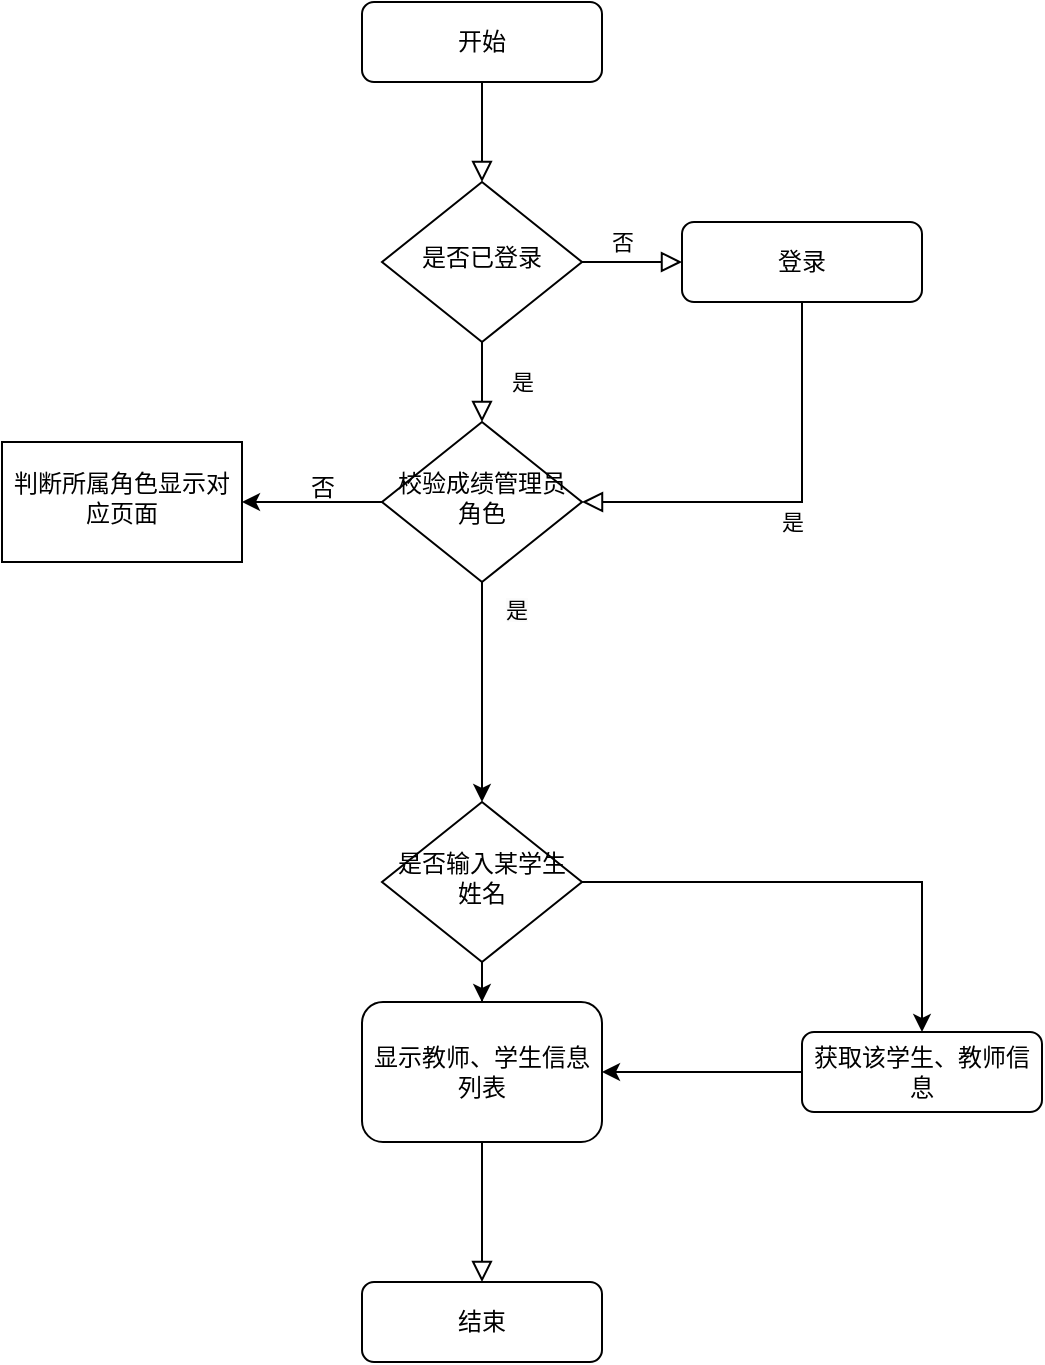 <mxfile version="21.8.2" type="github">
  <diagram name="第 1 页" id="2vn9aWxagcMAK8qqUG9f">
    <mxGraphModel dx="2261" dy="758" grid="1" gridSize="10" guides="1" tooltips="1" connect="1" arrows="1" fold="1" page="1" pageScale="1" pageWidth="827" pageHeight="1169" math="0" shadow="0">
      <root>
        <mxCell id="0" />
        <mxCell id="1" parent="0" />
        <mxCell id="6vcYFXe-PCnbKD1ETRrQ-1" value="" style="rounded=0;html=1;jettySize=auto;orthogonalLoop=1;fontSize=11;endArrow=block;endFill=0;endSize=8;strokeWidth=1;shadow=0;labelBackgroundColor=none;edgeStyle=orthogonalEdgeStyle;" edge="1" parent="1" source="6vcYFXe-PCnbKD1ETRrQ-2" target="6vcYFXe-PCnbKD1ETRrQ-5">
          <mxGeometry relative="1" as="geometry" />
        </mxCell>
        <mxCell id="6vcYFXe-PCnbKD1ETRrQ-2" value="开始" style="rounded=1;whiteSpace=wrap;html=1;fontSize=12;glass=0;strokeWidth=1;shadow=0;" vertex="1" parent="1">
          <mxGeometry x="160" y="80" width="120" height="40" as="geometry" />
        </mxCell>
        <mxCell id="6vcYFXe-PCnbKD1ETRrQ-3" value="是" style="rounded=0;html=1;jettySize=auto;orthogonalLoop=1;fontSize=11;endArrow=block;endFill=0;endSize=8;strokeWidth=1;shadow=0;labelBackgroundColor=none;edgeStyle=orthogonalEdgeStyle;" edge="1" parent="1" source="6vcYFXe-PCnbKD1ETRrQ-5" target="6vcYFXe-PCnbKD1ETRrQ-11">
          <mxGeometry y="20" relative="1" as="geometry">
            <mxPoint as="offset" />
          </mxGeometry>
        </mxCell>
        <mxCell id="6vcYFXe-PCnbKD1ETRrQ-4" value="否" style="edgeStyle=orthogonalEdgeStyle;rounded=0;html=1;jettySize=auto;orthogonalLoop=1;fontSize=11;endArrow=block;endFill=0;endSize=8;strokeWidth=1;shadow=0;labelBackgroundColor=none;" edge="1" parent="1" source="6vcYFXe-PCnbKD1ETRrQ-5" target="6vcYFXe-PCnbKD1ETRrQ-6">
          <mxGeometry x="-0.2" y="10" relative="1" as="geometry">
            <mxPoint as="offset" />
          </mxGeometry>
        </mxCell>
        <mxCell id="6vcYFXe-PCnbKD1ETRrQ-5" value="是否已登录" style="rhombus;whiteSpace=wrap;html=1;shadow=0;fontFamily=Helvetica;fontSize=12;align=center;strokeWidth=1;spacing=6;spacingTop=-4;" vertex="1" parent="1">
          <mxGeometry x="170" y="170" width="100" height="80" as="geometry" />
        </mxCell>
        <mxCell id="6vcYFXe-PCnbKD1ETRrQ-6" value="登录" style="rounded=1;whiteSpace=wrap;html=1;fontSize=12;glass=0;strokeWidth=1;shadow=0;" vertex="1" parent="1">
          <mxGeometry x="320" y="190" width="120" height="40" as="geometry" />
        </mxCell>
        <mxCell id="6vcYFXe-PCnbKD1ETRrQ-7" value="" style="rounded=0;html=1;jettySize=auto;orthogonalLoop=1;fontSize=11;endArrow=block;endFill=0;endSize=8;strokeWidth=1;shadow=0;labelBackgroundColor=none;edgeStyle=orthogonalEdgeStyle;exitX=0.5;exitY=1;exitDx=0;exitDy=0;" edge="1" parent="1" source="6vcYFXe-PCnbKD1ETRrQ-20" target="6vcYFXe-PCnbKD1ETRrQ-12">
          <mxGeometry x="0.343" y="20" relative="1" as="geometry">
            <mxPoint as="offset" />
          </mxGeometry>
        </mxCell>
        <mxCell id="6vcYFXe-PCnbKD1ETRrQ-8" value="是" style="edgeStyle=orthogonalEdgeStyle;rounded=0;html=1;jettySize=auto;orthogonalLoop=1;fontSize=11;endArrow=block;endFill=0;endSize=8;strokeWidth=1;shadow=0;labelBackgroundColor=none;exitX=0.5;exitY=1;exitDx=0;exitDy=0;entryX=1;entryY=0.5;entryDx=0;entryDy=0;" edge="1" parent="1" source="6vcYFXe-PCnbKD1ETRrQ-6" target="6vcYFXe-PCnbKD1ETRrQ-11">
          <mxGeometry y="10" relative="1" as="geometry">
            <mxPoint as="offset" />
          </mxGeometry>
        </mxCell>
        <mxCell id="6vcYFXe-PCnbKD1ETRrQ-10" value="" style="edgeStyle=orthogonalEdgeStyle;rounded=0;orthogonalLoop=1;jettySize=auto;html=1;" edge="1" parent="1" source="6vcYFXe-PCnbKD1ETRrQ-11" target="6vcYFXe-PCnbKD1ETRrQ-22">
          <mxGeometry relative="1" as="geometry" />
        </mxCell>
        <mxCell id="6vcYFXe-PCnbKD1ETRrQ-24" value="" style="edgeStyle=orthogonalEdgeStyle;rounded=0;orthogonalLoop=1;jettySize=auto;html=1;" edge="1" parent="1" source="6vcYFXe-PCnbKD1ETRrQ-11" target="6vcYFXe-PCnbKD1ETRrQ-18">
          <mxGeometry relative="1" as="geometry" />
        </mxCell>
        <mxCell id="6vcYFXe-PCnbKD1ETRrQ-11" value="校验成绩管理员角色" style="rhombus;whiteSpace=wrap;html=1;shadow=0;fontFamily=Helvetica;fontSize=12;align=center;strokeWidth=1;spacing=6;spacingTop=-4;" vertex="1" parent="1">
          <mxGeometry x="170" y="290" width="100" height="80" as="geometry" />
        </mxCell>
        <mxCell id="6vcYFXe-PCnbKD1ETRrQ-12" value="结束" style="rounded=1;whiteSpace=wrap;html=1;fontSize=12;glass=0;strokeWidth=1;shadow=0;" vertex="1" parent="1">
          <mxGeometry x="160" y="720" width="120" height="40" as="geometry" />
        </mxCell>
        <mxCell id="6vcYFXe-PCnbKD1ETRrQ-13" value="" style="edgeStyle=orthogonalEdgeStyle;rounded=0;orthogonalLoop=1;jettySize=auto;html=1;" edge="1" parent="1" source="6vcYFXe-PCnbKD1ETRrQ-14" target="6vcYFXe-PCnbKD1ETRrQ-20">
          <mxGeometry relative="1" as="geometry" />
        </mxCell>
        <mxCell id="6vcYFXe-PCnbKD1ETRrQ-14" value="获取该学生、教师信息" style="rounded=1;whiteSpace=wrap;html=1;fontSize=12;glass=0;strokeWidth=1;shadow=0;" vertex="1" parent="1">
          <mxGeometry x="380" y="595" width="120" height="40" as="geometry" />
        </mxCell>
        <mxCell id="6vcYFXe-PCnbKD1ETRrQ-16" value="" style="edgeStyle=orthogonalEdgeStyle;rounded=0;orthogonalLoop=1;jettySize=auto;html=1;" edge="1" parent="1" source="6vcYFXe-PCnbKD1ETRrQ-18" target="6vcYFXe-PCnbKD1ETRrQ-14">
          <mxGeometry relative="1" as="geometry" />
        </mxCell>
        <mxCell id="6vcYFXe-PCnbKD1ETRrQ-17" value="" style="edgeStyle=orthogonalEdgeStyle;rounded=0;orthogonalLoop=1;jettySize=auto;html=1;" edge="1" parent="1" source="6vcYFXe-PCnbKD1ETRrQ-18" target="6vcYFXe-PCnbKD1ETRrQ-20">
          <mxGeometry relative="1" as="geometry" />
        </mxCell>
        <mxCell id="6vcYFXe-PCnbKD1ETRrQ-18" value="是否输入某学生姓名" style="rhombus;whiteSpace=wrap;html=1;shadow=0;fontFamily=Helvetica;fontSize=12;align=center;strokeWidth=1;spacing=6;spacingTop=-4;" vertex="1" parent="1">
          <mxGeometry x="170" y="480" width="100" height="80" as="geometry" />
        </mxCell>
        <mxCell id="6vcYFXe-PCnbKD1ETRrQ-20" value="显示教师、学生信息列表" style="rounded=1;whiteSpace=wrap;html=1;fontSize=12;glass=0;strokeWidth=1;shadow=0;" vertex="1" parent="1">
          <mxGeometry x="160" y="580" width="120" height="70" as="geometry" />
        </mxCell>
        <mxCell id="6vcYFXe-PCnbKD1ETRrQ-21" value="&lt;span style=&quot;color: rgb(0, 0, 0); font-family: Helvetica; font-size: 11px; font-style: normal; font-variant-ligatures: normal; font-variant-caps: normal; font-weight: 400; letter-spacing: normal; orphans: 2; text-align: center; text-indent: 0px; text-transform: none; widows: 2; word-spacing: 0px; -webkit-text-stroke-width: 0px; background-color: rgb(251, 251, 251); text-decoration-thickness: initial; text-decoration-style: initial; text-decoration-color: initial; float: none; display: inline !important;&quot;&gt;是&lt;/span&gt;" style="text;whiteSpace=wrap;html=1;" vertex="1" parent="1">
          <mxGeometry x="230" y="370" width="50" height="40" as="geometry" />
        </mxCell>
        <mxCell id="6vcYFXe-PCnbKD1ETRrQ-22" value="判断所属角色显示对应页面" style="whiteSpace=wrap;html=1;shadow=0;strokeWidth=1;spacing=6;spacingTop=-4;" vertex="1" parent="1">
          <mxGeometry x="-20" y="300" width="120" height="60" as="geometry" />
        </mxCell>
        <mxCell id="6vcYFXe-PCnbKD1ETRrQ-23" value="否" style="text;html=1;align=center;verticalAlign=middle;resizable=0;points=[];autosize=1;strokeColor=none;fillColor=none;" vertex="1" parent="1">
          <mxGeometry x="120" y="308" width="40" height="30" as="geometry" />
        </mxCell>
      </root>
    </mxGraphModel>
  </diagram>
</mxfile>
